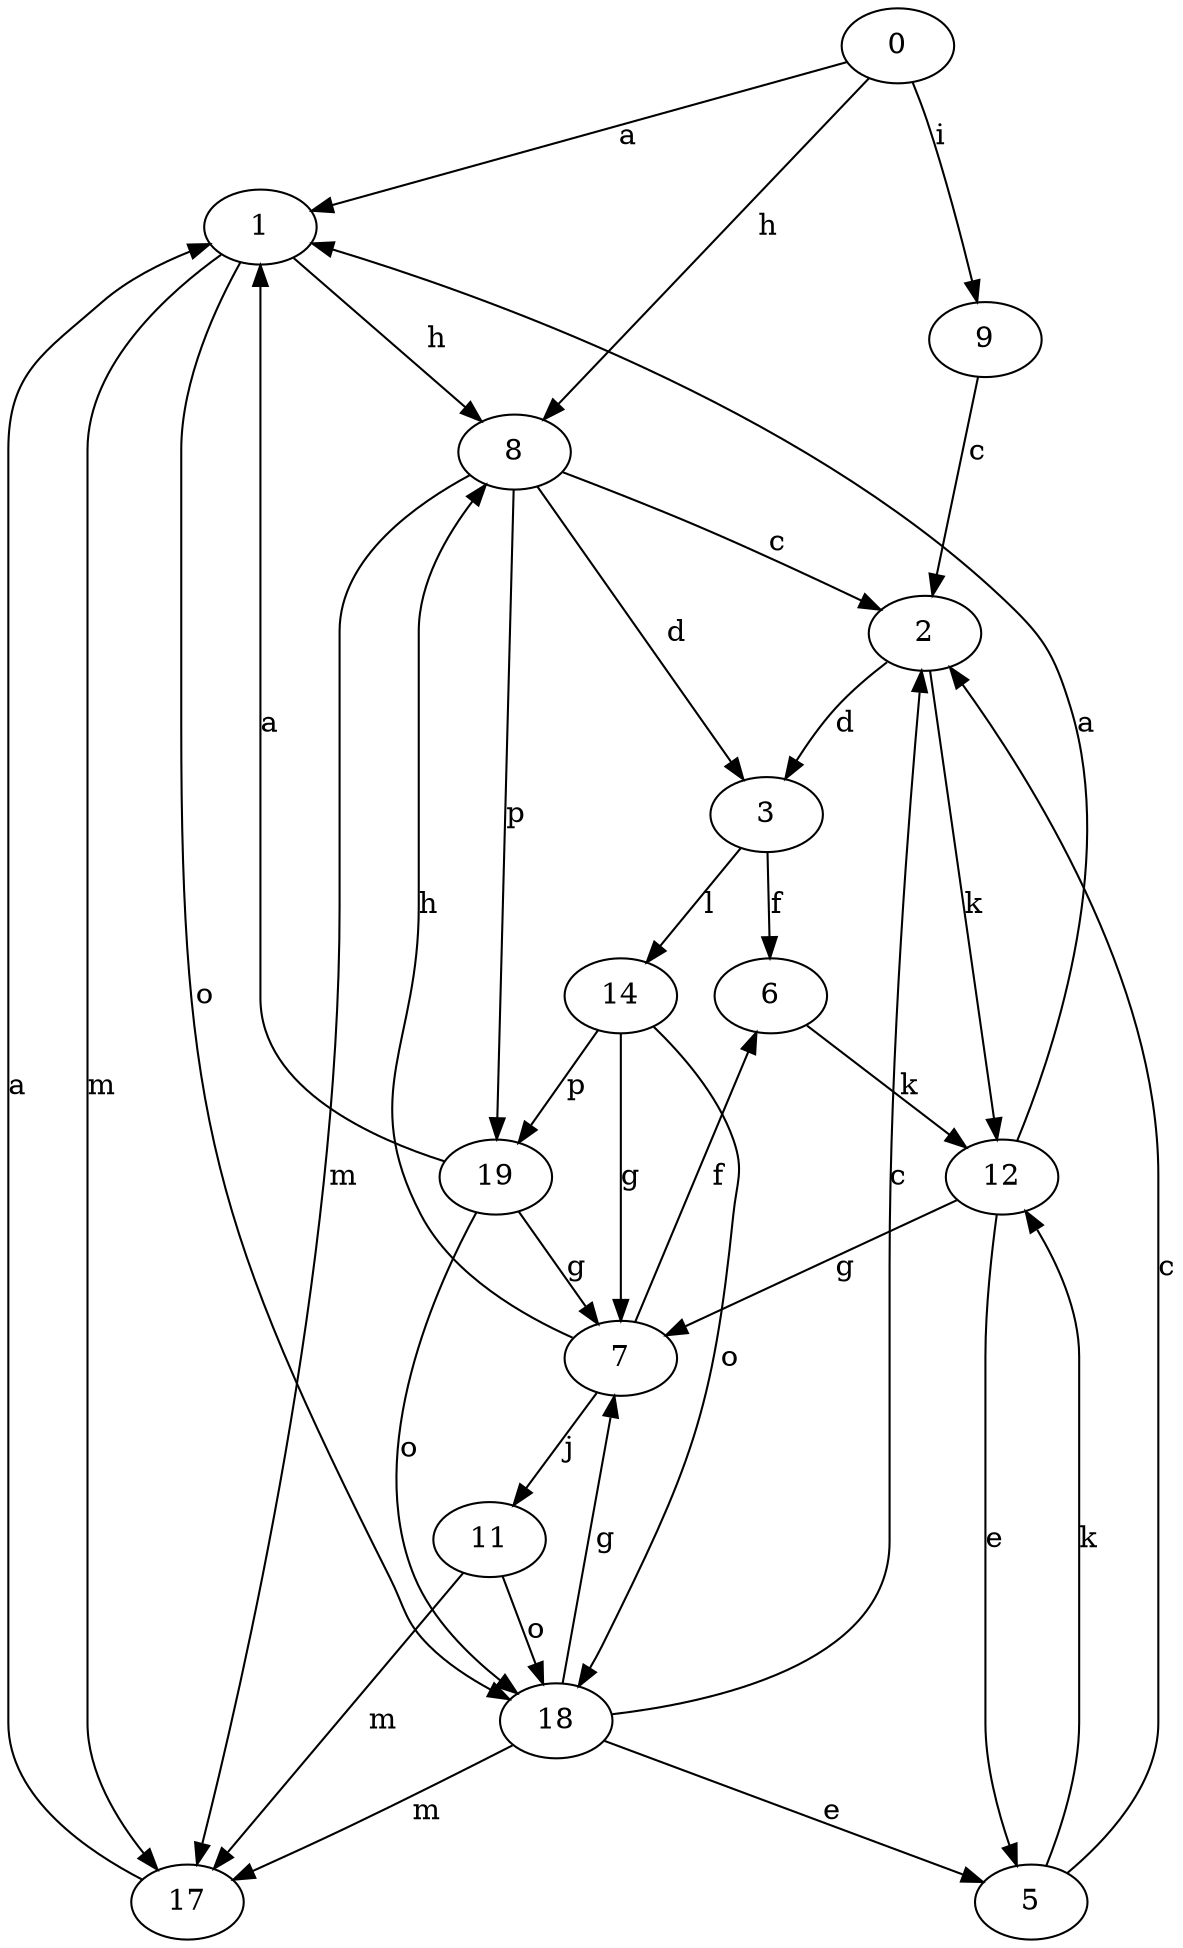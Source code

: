 strict digraph  {
0;
1;
2;
3;
5;
6;
7;
8;
9;
11;
12;
14;
17;
18;
19;
0 -> 1  [label=a];
0 -> 8  [label=h];
0 -> 9  [label=i];
1 -> 8  [label=h];
1 -> 17  [label=m];
1 -> 18  [label=o];
2 -> 3  [label=d];
2 -> 12  [label=k];
3 -> 6  [label=f];
3 -> 14  [label=l];
5 -> 2  [label=c];
5 -> 12  [label=k];
6 -> 12  [label=k];
7 -> 6  [label=f];
7 -> 8  [label=h];
7 -> 11  [label=j];
8 -> 2  [label=c];
8 -> 3  [label=d];
8 -> 17  [label=m];
8 -> 19  [label=p];
9 -> 2  [label=c];
11 -> 17  [label=m];
11 -> 18  [label=o];
12 -> 1  [label=a];
12 -> 5  [label=e];
12 -> 7  [label=g];
14 -> 7  [label=g];
14 -> 18  [label=o];
14 -> 19  [label=p];
17 -> 1  [label=a];
18 -> 2  [label=c];
18 -> 5  [label=e];
18 -> 7  [label=g];
18 -> 17  [label=m];
19 -> 1  [label=a];
19 -> 7  [label=g];
19 -> 18  [label=o];
}
